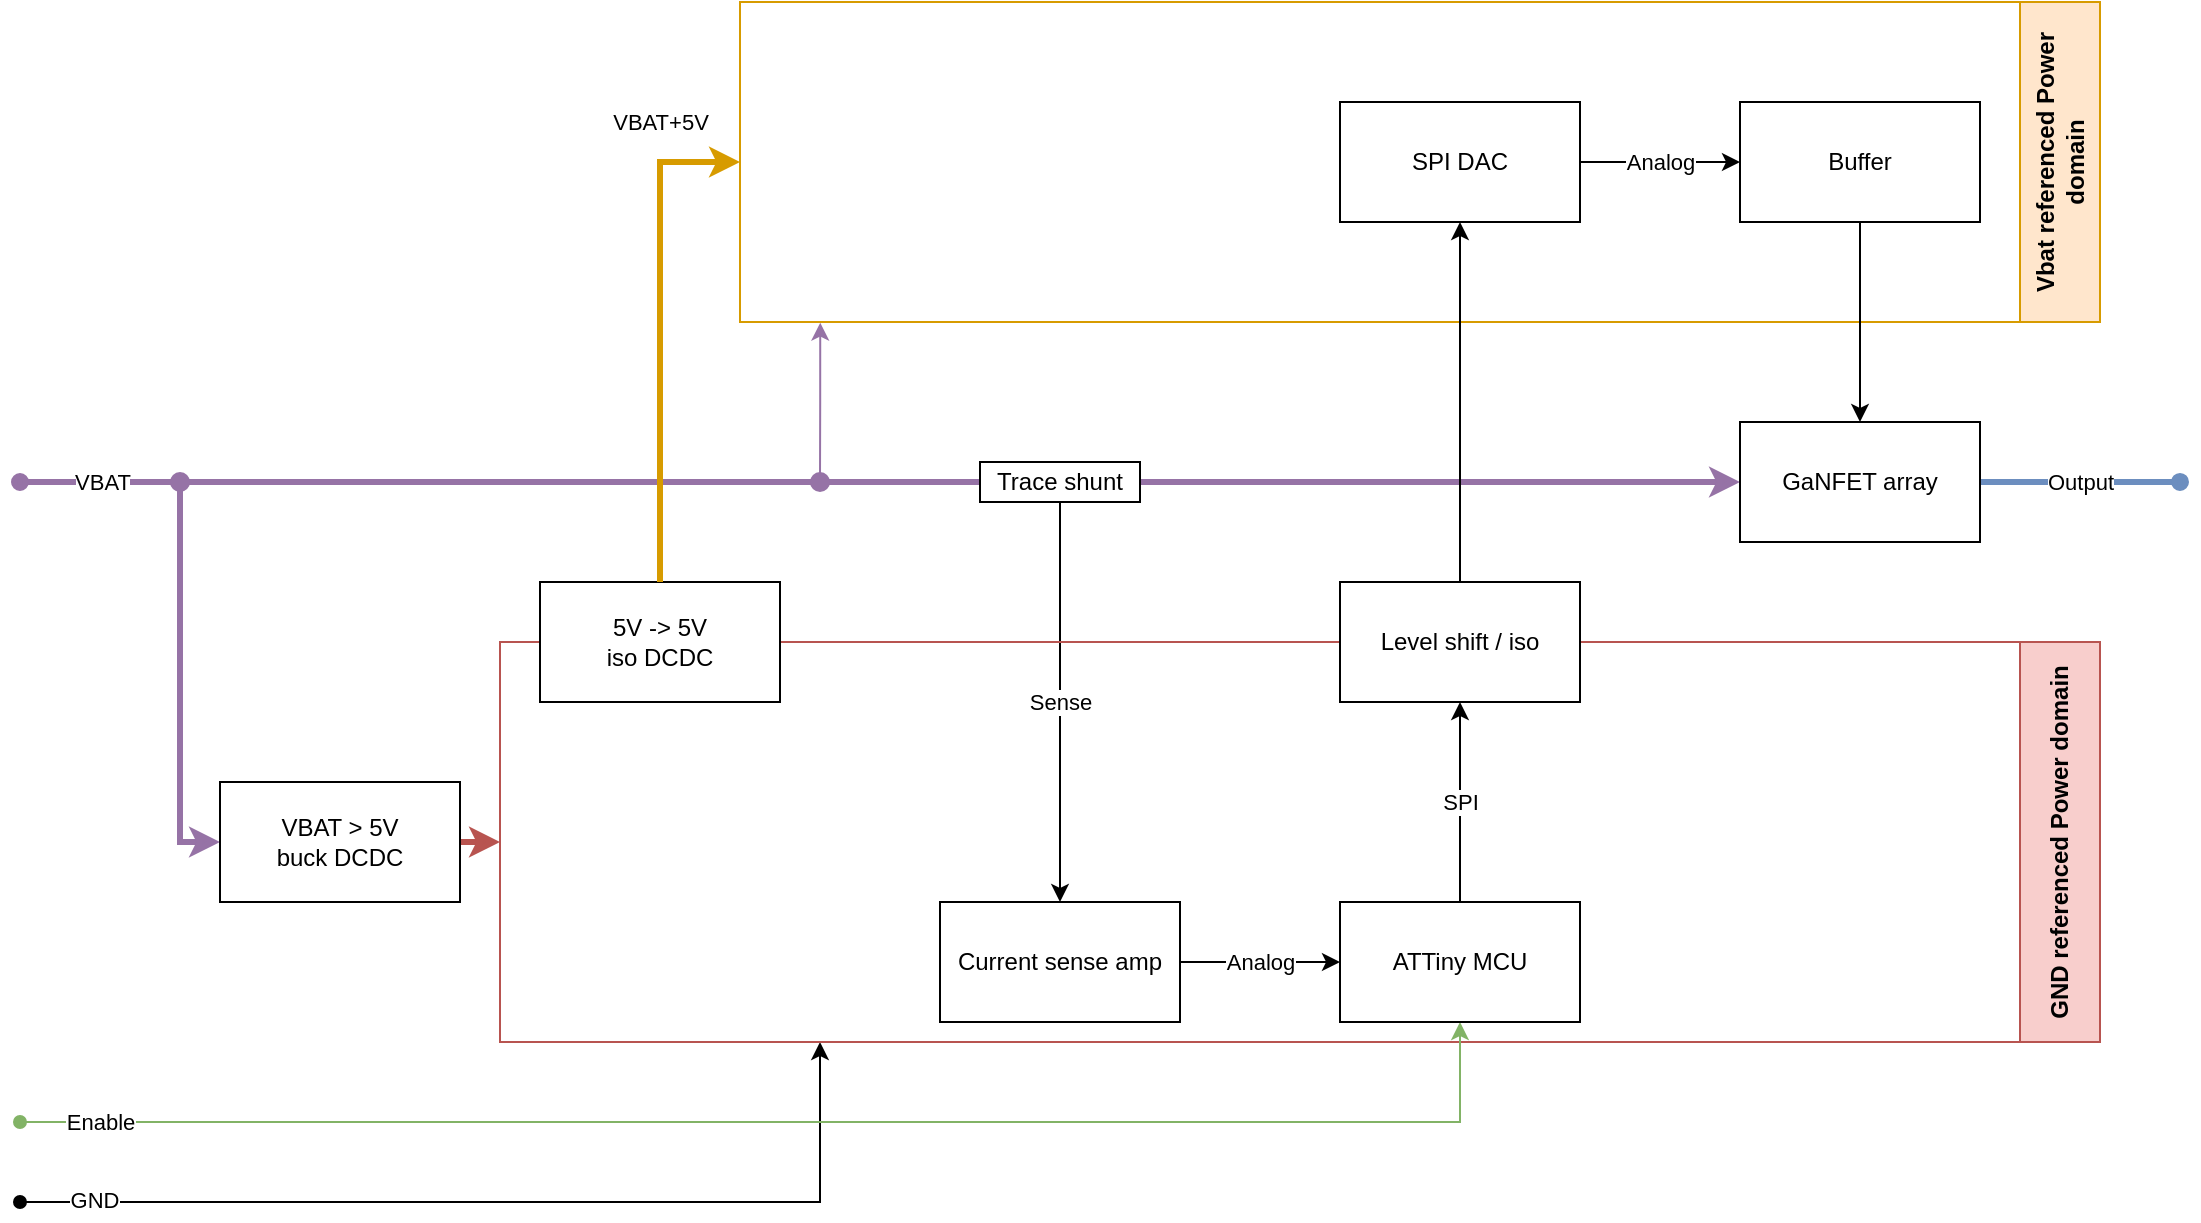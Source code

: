 <mxfile version="21.5.0" type="github">
  <diagram name="Page-1" id="GT_rrnpo4SETGuKXp9Ko">
    <mxGraphModel dx="1469" dy="996" grid="1" gridSize="10" guides="1" tooltips="1" connect="1" arrows="0" fold="1" page="1" pageScale="1" pageWidth="1169" pageHeight="827" math="0" shadow="0">
      <root>
        <mxCell id="0" />
        <mxCell id="1" parent="0" />
        <mxCell id="Xls55mhfJ68oFdA4jhoc-5" value="Sense" style="edgeStyle=orthogonalEdgeStyle;rounded=0;orthogonalLoop=1;jettySize=auto;html=1;exitX=0.5;exitY=0;exitDx=0;exitDy=0;startArrow=classic;startFill=1;endArrow=none;endFill=0;entryX=0.5;entryY=1;entryDx=0;entryDy=0;" edge="1" parent="1" source="Nn-9Tk5UoL4WB16sedau-3" target="Xls55mhfJ68oFdA4jhoc-19">
          <mxGeometry relative="1" as="geometry">
            <mxPoint x="560" y="360" as="targetPoint" />
          </mxGeometry>
        </mxCell>
        <mxCell id="Xls55mhfJ68oFdA4jhoc-3" style="edgeStyle=orthogonalEdgeStyle;rounded=0;orthogonalLoop=1;jettySize=auto;html=1;exitX=0;exitY=0.5;exitDx=0;exitDy=0;endArrow=oval;endFill=1;strokeWidth=3;fillColor=#e1d5e7;strokeColor=#9673a6;startArrow=classic;startFill=1;" edge="1" parent="1" source="Nn-9Tk5UoL4WB16sedau-8">
          <mxGeometry relative="1" as="geometry">
            <mxPoint x="40" y="360" as="targetPoint" />
          </mxGeometry>
        </mxCell>
        <mxCell id="Xls55mhfJ68oFdA4jhoc-4" value="VBAT" style="edgeLabel;html=1;align=center;verticalAlign=middle;resizable=0;points=[];" vertex="1" connectable="0" parent="Xls55mhfJ68oFdA4jhoc-3">
          <mxGeometry x="0.825" y="-4" relative="1" as="geometry">
            <mxPoint x="-35" y="4" as="offset" />
          </mxGeometry>
        </mxCell>
        <mxCell id="Xls55mhfJ68oFdA4jhoc-9" style="edgeStyle=orthogonalEdgeStyle;rounded=0;orthogonalLoop=1;jettySize=auto;html=1;exitX=1;exitY=0.5;exitDx=0;exitDy=0;entryX=1;entryY=0.5;entryDx=0;entryDy=0;strokeWidth=3;fillColor=#f8cecc;strokeColor=#b85450;" edge="1" parent="1" source="Xls55mhfJ68oFdA4jhoc-1" target="Xls55mhfJ68oFdA4jhoc-7">
          <mxGeometry relative="1" as="geometry" />
        </mxCell>
        <mxCell id="Xls55mhfJ68oFdA4jhoc-10" style="edgeStyle=orthogonalEdgeStyle;rounded=0;orthogonalLoop=1;jettySize=auto;html=1;exitX=0;exitY=0.5;exitDx=0;exitDy=0;startArrow=classic;startFill=1;endArrow=none;endFill=0;fillColor=#e1d5e7;strokeColor=#9673a6;strokeWidth=3;" edge="1" parent="1" source="Xls55mhfJ68oFdA4jhoc-1" target="Xls55mhfJ68oFdA4jhoc-13">
          <mxGeometry relative="1" as="geometry">
            <mxPoint x="120" y="360" as="targetPoint" />
          </mxGeometry>
        </mxCell>
        <mxCell id="Xls55mhfJ68oFdA4jhoc-1" value="VBAT &amp;gt; 5V&lt;br&gt;buck DCDC" style="rounded=0;whiteSpace=wrap;html=1;" vertex="1" parent="1">
          <mxGeometry x="140" y="510" width="120" height="60" as="geometry" />
        </mxCell>
        <mxCell id="Xls55mhfJ68oFdA4jhoc-24" style="edgeStyle=orthogonalEdgeStyle;rounded=0;orthogonalLoop=1;jettySize=auto;html=1;endArrow=oval;endFill=1;startArrow=classic;startFill=1;" edge="1" parent="1">
          <mxGeometry relative="1" as="geometry">
            <mxPoint x="40" y="720" as="targetPoint" />
            <mxPoint x="440" y="640" as="sourcePoint" />
            <Array as="points">
              <mxPoint x="440" y="640" />
              <mxPoint x="440" y="720" />
            </Array>
          </mxGeometry>
        </mxCell>
        <mxCell id="Xls55mhfJ68oFdA4jhoc-25" value="GND" style="edgeLabel;html=1;align=center;verticalAlign=middle;resizable=0;points=[];" vertex="1" connectable="0" parent="Xls55mhfJ68oFdA4jhoc-24">
          <mxGeometry x="0.849" y="-1" relative="1" as="geometry">
            <mxPoint x="1" as="offset" />
          </mxGeometry>
        </mxCell>
        <mxCell id="Xls55mhfJ68oFdA4jhoc-7" value="GND referenced Power domain" style="swimlane;horizontal=0;whiteSpace=wrap;html=1;direction=west;startSize=40;fillColor=#f8cecc;strokeColor=#b85450;" vertex="1" parent="1">
          <mxGeometry x="280" y="440" width="800" height="200" as="geometry" />
        </mxCell>
        <mxCell id="Xls55mhfJ68oFdA4jhoc-17" value="SPI" style="edgeStyle=orthogonalEdgeStyle;rounded=0;orthogonalLoop=1;jettySize=auto;html=1;exitX=0.5;exitY=0;exitDx=0;exitDy=0;entryX=0.5;entryY=1;entryDx=0;entryDy=0;" edge="1" parent="Xls55mhfJ68oFdA4jhoc-7" source="Nn-9Tk5UoL4WB16sedau-1" target="Xls55mhfJ68oFdA4jhoc-16">
          <mxGeometry relative="1" as="geometry" />
        </mxCell>
        <mxCell id="Xls55mhfJ68oFdA4jhoc-22" style="edgeStyle=orthogonalEdgeStyle;rounded=0;orthogonalLoop=1;jettySize=auto;html=1;exitX=0.5;exitY=1;exitDx=0;exitDy=0;endArrow=oval;endFill=1;fillColor=#d5e8d4;strokeColor=#82b366;startArrow=classic;startFill=1;" edge="1" parent="Xls55mhfJ68oFdA4jhoc-7" source="Nn-9Tk5UoL4WB16sedau-1">
          <mxGeometry relative="1" as="geometry">
            <mxPoint x="-240" y="240" as="targetPoint" />
            <Array as="points">
              <mxPoint x="480" y="240" />
            </Array>
          </mxGeometry>
        </mxCell>
        <mxCell id="Xls55mhfJ68oFdA4jhoc-23" value="Enable" style="edgeLabel;html=1;align=center;verticalAlign=middle;resizable=0;points=[];" vertex="1" connectable="0" parent="Xls55mhfJ68oFdA4jhoc-22">
          <mxGeometry x="0.897" y="-3" relative="1" as="geometry">
            <mxPoint y="3" as="offset" />
          </mxGeometry>
        </mxCell>
        <mxCell id="Nn-9Tk5UoL4WB16sedau-1" value="ATTiny MCU" style="rounded=0;whiteSpace=wrap;html=1;" parent="Xls55mhfJ68oFdA4jhoc-7" vertex="1">
          <mxGeometry x="420" y="130" width="120" height="60" as="geometry" />
        </mxCell>
        <mxCell id="Nn-9Tk5UoL4WB16sedau-4" value="Analog" style="edgeStyle=orthogonalEdgeStyle;rounded=0;orthogonalLoop=1;jettySize=auto;html=1;exitX=1;exitY=0.5;exitDx=0;exitDy=0;entryX=0;entryY=0.5;entryDx=0;entryDy=0;" parent="Xls55mhfJ68oFdA4jhoc-7" source="Nn-9Tk5UoL4WB16sedau-3" target="Nn-9Tk5UoL4WB16sedau-1" edge="1">
          <mxGeometry relative="1" as="geometry">
            <mxPoint x="420" y="80" as="targetPoint" />
            <Array as="points">
              <mxPoint x="390" y="160" />
              <mxPoint x="390" y="160" />
            </Array>
          </mxGeometry>
        </mxCell>
        <mxCell id="Nn-9Tk5UoL4WB16sedau-3" value="Current sense amp" style="rounded=0;whiteSpace=wrap;html=1;" parent="Xls55mhfJ68oFdA4jhoc-7" vertex="1">
          <mxGeometry x="220" y="130" width="120" height="60" as="geometry" />
        </mxCell>
        <mxCell id="Xls55mhfJ68oFdA4jhoc-16" value="Level shift / iso" style="rounded=0;whiteSpace=wrap;html=1;" vertex="1" parent="Xls55mhfJ68oFdA4jhoc-7">
          <mxGeometry x="420" y="-30" width="120" height="60" as="geometry" />
        </mxCell>
        <mxCell id="Xls55mhfJ68oFdA4jhoc-27" style="edgeStyle=orthogonalEdgeStyle;rounded=0;orthogonalLoop=1;jettySize=auto;html=1;exitX=0.941;exitY=-0.002;exitDx=0;exitDy=0;exitPerimeter=0;fillColor=#e1d5e7;strokeColor=#9673a6;startArrow=classic;startFill=1;endArrow=none;endFill=0;" edge="1" parent="1" source="Xls55mhfJ68oFdA4jhoc-8">
          <mxGeometry relative="1" as="geometry">
            <mxPoint x="440" y="360" as="targetPoint" />
          </mxGeometry>
        </mxCell>
        <mxCell id="Xls55mhfJ68oFdA4jhoc-8" value="Vbat referenced Power domain" style="swimlane;horizontal=0;whiteSpace=wrap;html=1;direction=west;startSize=40;fillColor=#ffe6cc;strokeColor=#d79b00;" vertex="1" parent="1">
          <mxGeometry x="400" y="120" width="680" height="160" as="geometry" />
        </mxCell>
        <mxCell id="Nn-9Tk5UoL4WB16sedau-5" value="SPI DAC" style="rounded=0;whiteSpace=wrap;html=1;" parent="Xls55mhfJ68oFdA4jhoc-8" vertex="1">
          <mxGeometry x="300" y="50" width="120" height="60" as="geometry" />
        </mxCell>
        <mxCell id="Nn-9Tk5UoL4WB16sedau-6" value="Buffer" style="rounded=0;whiteSpace=wrap;html=1;" parent="Xls55mhfJ68oFdA4jhoc-8" vertex="1">
          <mxGeometry x="500" y="50" width="120" height="60" as="geometry" />
        </mxCell>
        <mxCell id="Nn-9Tk5UoL4WB16sedau-7" value="Analog" style="edgeStyle=orthogonalEdgeStyle;rounded=0;orthogonalLoop=1;jettySize=auto;html=1;exitX=1;exitY=0.5;exitDx=0;exitDy=0;entryX=0;entryY=0.5;entryDx=0;entryDy=0;" parent="Xls55mhfJ68oFdA4jhoc-8" source="Nn-9Tk5UoL4WB16sedau-5" target="Nn-9Tk5UoL4WB16sedau-6" edge="1">
          <mxGeometry relative="1" as="geometry" />
        </mxCell>
        <mxCell id="Xls55mhfJ68oFdA4jhoc-13" value="" style="shape=waypoint;sketch=0;fillStyle=solid;size=6;pointerEvents=1;points=[];fillColor=#e1d5e7;resizable=0;rotatable=0;perimeter=centerPerimeter;snapToPoint=1;strokeWidth=3;strokeColor=#9673a6;" vertex="1" parent="1">
          <mxGeometry x="110" y="350" width="20" height="20" as="geometry" />
        </mxCell>
        <mxCell id="Xls55mhfJ68oFdA4jhoc-18" style="edgeStyle=orthogonalEdgeStyle;rounded=0;orthogonalLoop=1;jettySize=auto;html=1;exitX=0.5;exitY=0;exitDx=0;exitDy=0;entryX=0.5;entryY=1;entryDx=0;entryDy=0;" edge="1" parent="1" source="Xls55mhfJ68oFdA4jhoc-16" target="Nn-9Tk5UoL4WB16sedau-5">
          <mxGeometry relative="1" as="geometry" />
        </mxCell>
        <mxCell id="Xls55mhfJ68oFdA4jhoc-2" value="5V -&amp;gt; 5V&lt;br&gt;iso DCDC" style="rounded=0;whiteSpace=wrap;html=1;" vertex="1" parent="1">
          <mxGeometry x="300" y="410" width="120" height="60" as="geometry" />
        </mxCell>
        <mxCell id="Xls55mhfJ68oFdA4jhoc-19" value="Trace shunt" style="rounded=0;whiteSpace=wrap;html=1;" vertex="1" parent="1">
          <mxGeometry x="520" y="350" width="80" height="20" as="geometry" />
        </mxCell>
        <mxCell id="Xls55mhfJ68oFdA4jhoc-20" value="Output" style="edgeStyle=orthogonalEdgeStyle;rounded=0;orthogonalLoop=1;jettySize=auto;html=1;exitX=1;exitY=0.5;exitDx=0;exitDy=0;fillColor=#dae8fc;strokeColor=#6c8ebf;strokeWidth=3;endArrow=oval;endFill=1;" edge="1" parent="1" source="Nn-9Tk5UoL4WB16sedau-8">
          <mxGeometry relative="1" as="geometry">
            <mxPoint x="1120" y="359.947" as="targetPoint" />
          </mxGeometry>
        </mxCell>
        <mxCell id="Nn-9Tk5UoL4WB16sedau-8" value="GaNFET array" style="rounded=0;whiteSpace=wrap;html=1;" parent="1" vertex="1">
          <mxGeometry x="900" y="330" width="120" height="60" as="geometry" />
        </mxCell>
        <mxCell id="Nn-9Tk5UoL4WB16sedau-9" style="edgeStyle=orthogonalEdgeStyle;rounded=0;orthogonalLoop=1;jettySize=auto;html=1;exitX=0.5;exitY=1;exitDx=0;exitDy=0;entryX=0.5;entryY=0;entryDx=0;entryDy=0;" parent="1" source="Nn-9Tk5UoL4WB16sedau-6" target="Nn-9Tk5UoL4WB16sedau-8" edge="1">
          <mxGeometry relative="1" as="geometry" />
        </mxCell>
        <mxCell id="Xls55mhfJ68oFdA4jhoc-12" style="edgeStyle=orthogonalEdgeStyle;rounded=0;orthogonalLoop=1;jettySize=auto;html=1;exitX=0.5;exitY=0;exitDx=0;exitDy=0;fillColor=#ffe6cc;strokeColor=#d79b00;strokeWidth=3;entryX=1;entryY=0.5;entryDx=0;entryDy=0;" edge="1" parent="1" source="Xls55mhfJ68oFdA4jhoc-2" target="Xls55mhfJ68oFdA4jhoc-8">
          <mxGeometry relative="1" as="geometry">
            <mxPoint x="360" y="280" as="targetPoint" />
          </mxGeometry>
        </mxCell>
        <mxCell id="Xls55mhfJ68oFdA4jhoc-29" value="VBAT+5V" style="edgeLabel;html=1;align=center;verticalAlign=middle;resizable=0;points=[];" vertex="1" connectable="0" parent="Xls55mhfJ68oFdA4jhoc-12">
          <mxGeometry x="0.758" y="1" relative="1" as="geometry">
            <mxPoint x="-10" y="-19" as="offset" />
          </mxGeometry>
        </mxCell>
        <mxCell id="Xls55mhfJ68oFdA4jhoc-28" value="" style="shape=waypoint;sketch=0;fillStyle=solid;size=6;pointerEvents=1;points=[];fillColor=#e1d5e7;resizable=0;rotatable=0;perimeter=centerPerimeter;snapToPoint=1;strokeColor=#9673a6;strokeWidth=3;" vertex="1" parent="1">
          <mxGeometry x="430" y="350" width="20" height="20" as="geometry" />
        </mxCell>
      </root>
    </mxGraphModel>
  </diagram>
</mxfile>
